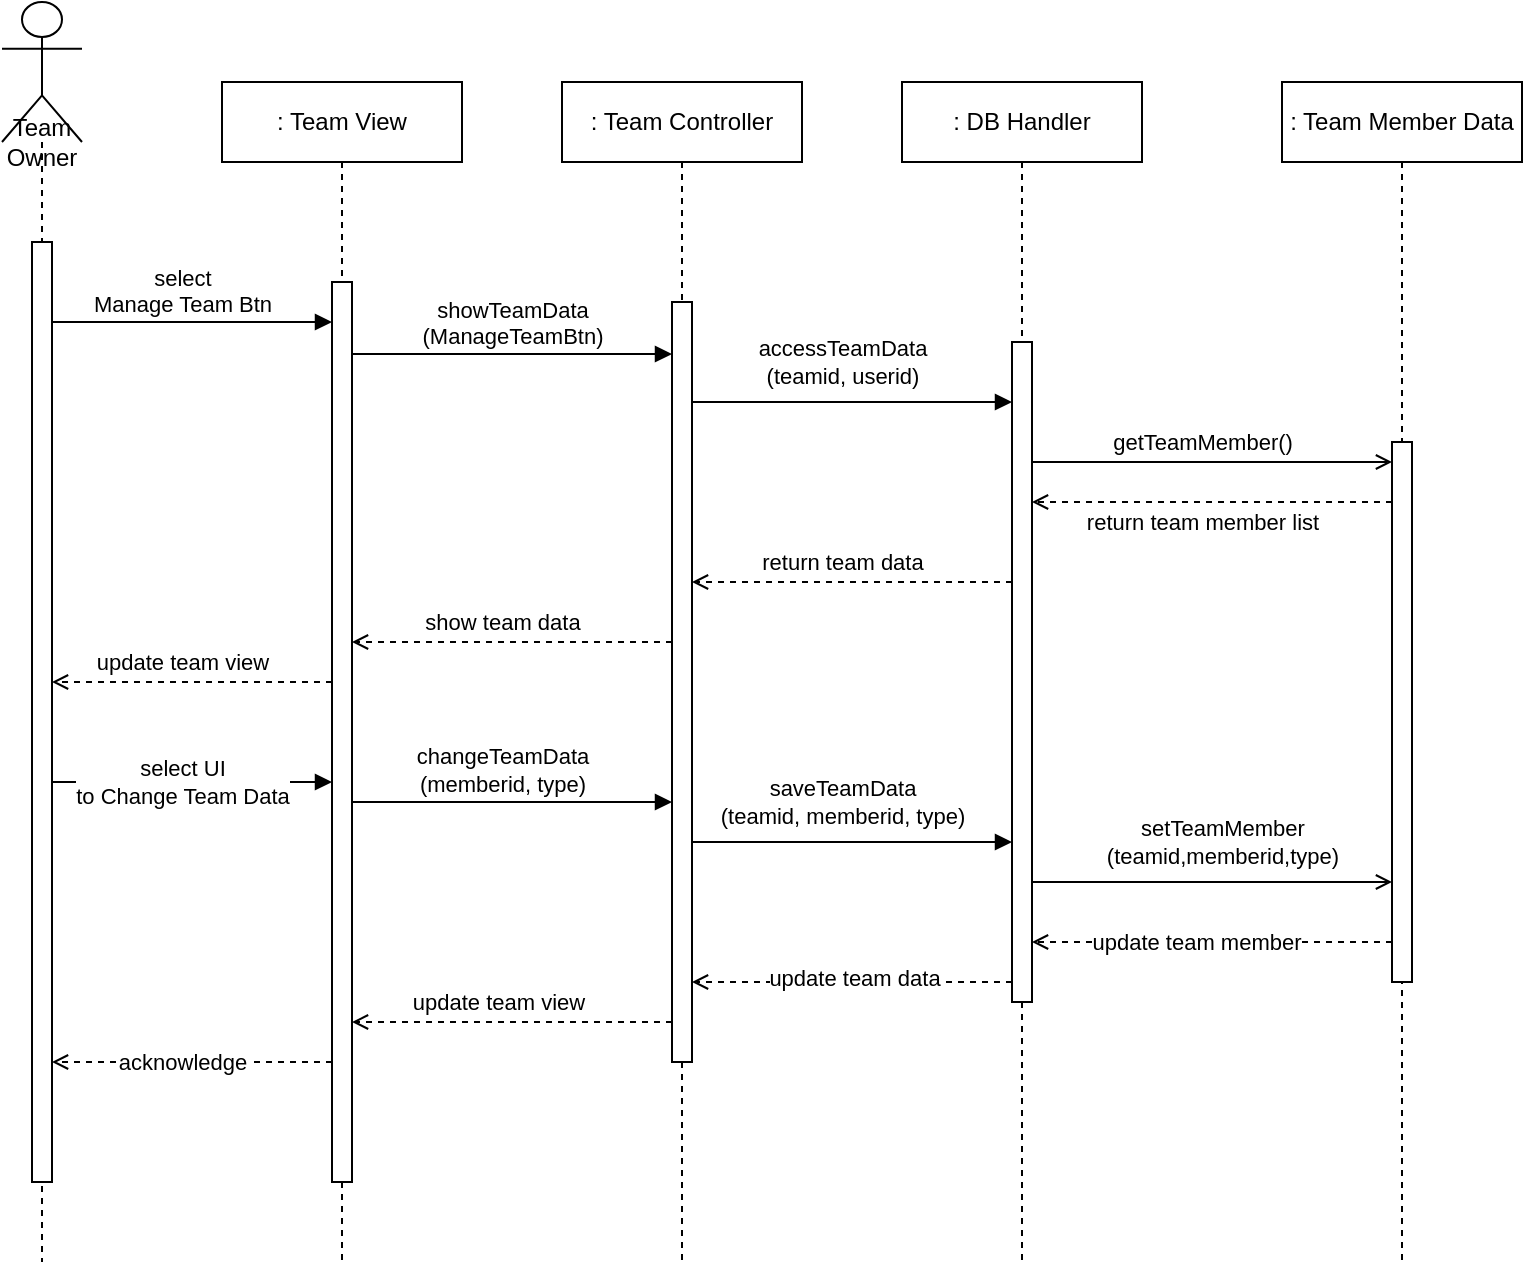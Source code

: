 <mxfile version="14.7.6" type="github"><diagram id="KoOCsL7IerZmDVaIZsQJ" name="Page-1"><mxGraphModel dx="1298" dy="834" grid="1" gridSize="10" guides="1" tooltips="1" connect="1" arrows="1" fold="1" page="1" pageScale="1" pageWidth="827" pageHeight="1169" math="0" shadow="0"><root><mxCell id="0"/><mxCell id="1" parent="0"/><mxCell id="SIA6TbX_IePgMJy5oAV3-4" value=": Team View" style="shape=umlLifeline;perimeter=lifelinePerimeter;whiteSpace=wrap;html=1;container=1;collapsible=0;recursiveResize=0;outlineConnect=0;" parent="1" vertex="1"><mxGeometry x="200" y="100" width="120" height="590" as="geometry"/></mxCell><mxCell id="SIA6TbX_IePgMJy5oAV3-5" value="" style="html=1;points=[];perimeter=orthogonalPerimeter;" parent="SIA6TbX_IePgMJy5oAV3-4" vertex="1"><mxGeometry x="55" y="100" width="10" height="450" as="geometry"/></mxCell><mxCell id="SIA6TbX_IePgMJy5oAV3-6" value=": Team Controller" style="shape=umlLifeline;perimeter=lifelinePerimeter;whiteSpace=wrap;html=1;container=1;collapsible=0;recursiveResize=0;outlineConnect=0;" parent="1" vertex="1"><mxGeometry x="370" y="100" width="120" height="590" as="geometry"/></mxCell><mxCell id="SIA6TbX_IePgMJy5oAV3-10" value=": Team Member Data" style="shape=umlLifeline;perimeter=lifelinePerimeter;whiteSpace=wrap;html=1;container=1;collapsible=0;recursiveResize=0;outlineConnect=0;" parent="1" vertex="1"><mxGeometry x="730" y="100" width="120" height="590" as="geometry"/></mxCell><mxCell id="SIA6TbX_IePgMJy5oAV3-12" value=": DB Handler" style="shape=umlLifeline;perimeter=lifelinePerimeter;whiteSpace=wrap;html=1;container=1;collapsible=0;recursiveResize=0;outlineConnect=0;" parent="1" vertex="1"><mxGeometry x="540" y="100" width="120" height="590" as="geometry"/></mxCell><mxCell id="SIA6TbX_IePgMJy5oAV3-13" value="" style="shape=umlLifeline;participant=umlActor;perimeter=lifelinePerimeter;whiteSpace=wrap;html=1;container=1;collapsible=0;recursiveResize=0;verticalAlign=top;spacingTop=36;outlineConnect=0;size=70;" parent="1" vertex="1"><mxGeometry x="90" y="60" width="40" height="630" as="geometry"/></mxCell><mxCell id="SIA6TbX_IePgMJy5oAV3-14" value="" style="html=1;points=[];perimeter=orthogonalPerimeter;" parent="SIA6TbX_IePgMJy5oAV3-13" vertex="1"><mxGeometry x="15" y="120" width="10" height="470" as="geometry"/></mxCell><mxCell id="SIA6TbX_IePgMJy5oAV3-15" value="Team&lt;br&gt;Owner" style="text;html=1;strokeColor=none;fillColor=none;align=center;verticalAlign=middle;whiteSpace=wrap;rounded=0;" parent="SIA6TbX_IePgMJy5oAV3-13" vertex="1"><mxGeometry y="60" width="40" height="20" as="geometry"/></mxCell><mxCell id="SIA6TbX_IePgMJy5oAV3-16" value="select&lt;br&gt;Manage Team Btn&lt;br&gt;&lt;div&gt;&lt;/div&gt;" style="html=1;verticalAlign=bottom;endArrow=block;rounded=0;edgeStyle=orthogonalEdgeStyle;endFill=1;align=center;" parent="1" source="SIA6TbX_IePgMJy5oAV3-14" target="SIA6TbX_IePgMJy5oAV3-5" edge="1"><mxGeometry x="-0.071" width="80" relative="1" as="geometry"><mxPoint x="115.0" y="243" as="sourcePoint"/><mxPoint x="220" y="260" as="targetPoint"/><Array as="points"><mxPoint x="140" y="220"/><mxPoint x="140" y="220"/></Array><mxPoint as="offset"/></mxGeometry></mxCell><mxCell id="uCHtYthcjUW0IdeamV3n-2" value="" style="edgeStyle=orthogonalEdgeStyle;rounded=0;orthogonalLoop=1;jettySize=auto;html=1;endArrow=block;endFill=1;" parent="1" source="SIA6TbX_IePgMJy5oAV3-28" target="uCHtYthcjUW0IdeamV3n-1" edge="1"><mxGeometry relative="1" as="geometry"><mxPoint x="570" y="280" as="targetPoint"/><Array as="points"><mxPoint x="550" y="260"/><mxPoint x="550" y="260"/></Array></mxGeometry></mxCell><mxCell id="uCHtYthcjUW0IdeamV3n-24" value="accessTeamData&lt;br&gt;(teamid, userid)" style="edgeLabel;html=1;align=center;verticalAlign=middle;resizable=0;points=[];" parent="uCHtYthcjUW0IdeamV3n-2" vertex="1" connectable="0"><mxGeometry x="-0.237" y="-1" relative="1" as="geometry"><mxPoint x="14" y="-21" as="offset"/></mxGeometry></mxCell><mxCell id="uCHtYthcjUW0IdeamV3n-11" style="edgeStyle=orthogonalEdgeStyle;rounded=0;orthogonalLoop=1;jettySize=auto;html=1;dashed=1;endArrow=open;endFill=0;" parent="1" source="SIA6TbX_IePgMJy5oAV3-28" target="SIA6TbX_IePgMJy5oAV3-5" edge="1"><mxGeometry relative="1" as="geometry"><Array as="points"><mxPoint x="360" y="380"/><mxPoint x="360" y="380"/></Array></mxGeometry></mxCell><mxCell id="uCHtYthcjUW0IdeamV3n-30" value="show team data" style="edgeLabel;html=1;align=center;verticalAlign=middle;resizable=0;points=[];" parent="uCHtYthcjUW0IdeamV3n-11" vertex="1" connectable="0"><mxGeometry x="0.125" y="-2" relative="1" as="geometry"><mxPoint x="5" y="-8" as="offset"/></mxGeometry></mxCell><mxCell id="uCHtYthcjUW0IdeamV3n-15" style="edgeStyle=orthogonalEdgeStyle;rounded=0;orthogonalLoop=1;jettySize=auto;html=1;endArrow=block;endFill=1;" parent="1" source="SIA6TbX_IePgMJy5oAV3-28" target="uCHtYthcjUW0IdeamV3n-1" edge="1"><mxGeometry relative="1" as="geometry"><Array as="points"><mxPoint x="550" y="480"/><mxPoint x="550" y="480"/></Array></mxGeometry></mxCell><mxCell id="uCHtYthcjUW0IdeamV3n-34" value="saveTeamData&lt;br&gt;(teamid, memberid, type)" style="edgeLabel;html=1;align=center;verticalAlign=middle;resizable=0;points=[];" parent="uCHtYthcjUW0IdeamV3n-15" vertex="1" connectable="0"><mxGeometry y="2" relative="1" as="geometry"><mxPoint x="-5" y="-18" as="offset"/></mxGeometry></mxCell><mxCell id="uCHtYthcjUW0IdeamV3n-41" style="edgeStyle=orthogonalEdgeStyle;rounded=0;orthogonalLoop=1;jettySize=auto;html=1;dashed=1;endArrow=open;endFill=0;" parent="1" source="SIA6TbX_IePgMJy5oAV3-28" target="SIA6TbX_IePgMJy5oAV3-5" edge="1"><mxGeometry relative="1" as="geometry"><Array as="points"><mxPoint x="340" y="570"/><mxPoint x="340" y="570"/></Array></mxGeometry></mxCell><mxCell id="uCHtYthcjUW0IdeamV3n-42" value="update team view" style="edgeLabel;html=1;align=center;verticalAlign=middle;resizable=0;points=[];" parent="uCHtYthcjUW0IdeamV3n-41" vertex="1" connectable="0"><mxGeometry x="0.087" y="2" relative="1" as="geometry"><mxPoint y="-12" as="offset"/></mxGeometry></mxCell><mxCell id="SIA6TbX_IePgMJy5oAV3-28" value="" style="html=1;points=[];perimeter=orthogonalPerimeter;" parent="1" vertex="1"><mxGeometry x="425" y="210" width="10" height="380" as="geometry"/></mxCell><mxCell id="SIA6TbX_IePgMJy5oAV3-32" value="showTeamData&lt;br&gt;(ManageTeamBtn)" style="html=1;verticalAlign=bottom;endArrow=block;endFill=1;" parent="1" edge="1"><mxGeometry width="80" relative="1" as="geometry"><mxPoint x="265" y="236" as="sourcePoint"/><mxPoint x="425" y="236" as="targetPoint"/><Array as="points"><mxPoint x="290" y="236"/></Array></mxGeometry></mxCell><mxCell id="uCHtYthcjUW0IdeamV3n-10" style="edgeStyle=orthogonalEdgeStyle;rounded=0;orthogonalLoop=1;jettySize=auto;html=1;dashed=1;endArrow=open;endFill=0;" parent="1" source="uCHtYthcjUW0IdeamV3n-1" target="SIA6TbX_IePgMJy5oAV3-28" edge="1"><mxGeometry relative="1" as="geometry"><Array as="points"><mxPoint x="510" y="350"/><mxPoint x="510" y="350"/></Array></mxGeometry></mxCell><mxCell id="uCHtYthcjUW0IdeamV3n-29" value="return team data" style="edgeLabel;html=1;align=center;verticalAlign=middle;resizable=0;points=[];" parent="uCHtYthcjUW0IdeamV3n-10" vertex="1" connectable="0"><mxGeometry x="0.062" y="3" relative="1" as="geometry"><mxPoint y="-13" as="offset"/></mxGeometry></mxCell><mxCell id="uCHtYthcjUW0IdeamV3n-22" style="edgeStyle=orthogonalEdgeStyle;rounded=0;orthogonalLoop=1;jettySize=auto;html=1;dashed=1;endArrow=open;endFill=0;" parent="1" source="uCHtYthcjUW0IdeamV3n-1" target="SIA6TbX_IePgMJy5oAV3-28" edge="1"><mxGeometry relative="1" as="geometry"><Array as="points"><mxPoint x="470" y="550"/><mxPoint x="470" y="550"/></Array></mxGeometry></mxCell><mxCell id="uCHtYthcjUW0IdeamV3n-40" value="update team data" style="edgeLabel;html=1;align=center;verticalAlign=middle;resizable=0;points=[];" parent="uCHtYthcjUW0IdeamV3n-22" vertex="1" connectable="0"><mxGeometry x="-0.013" y="-2" relative="1" as="geometry"><mxPoint as="offset"/></mxGeometry></mxCell><mxCell id="uCHtYthcjUW0IdeamV3n-37" style="edgeStyle=orthogonalEdgeStyle;rounded=0;orthogonalLoop=1;jettySize=auto;html=1;endArrow=open;endFill=0;" parent="1" source="uCHtYthcjUW0IdeamV3n-1" target="uCHtYthcjUW0IdeamV3n-5" edge="1"><mxGeometry relative="1" as="geometry"><Array as="points"><mxPoint x="700" y="500"/><mxPoint x="700" y="500"/></Array></mxGeometry></mxCell><mxCell id="uCHtYthcjUW0IdeamV3n-45" value="setTeamMember&lt;br&gt;(teamid,memberid,type)" style="edgeLabel;html=1;align=center;verticalAlign=middle;resizable=0;points=[];" parent="uCHtYthcjUW0IdeamV3n-37" vertex="1" connectable="0"><mxGeometry x="-0.167" y="4" relative="1" as="geometry"><mxPoint x="20" y="-16" as="offset"/></mxGeometry></mxCell><mxCell id="uCHtYthcjUW0IdeamV3n-1" value="" style="html=1;points=[];perimeter=orthogonalPerimeter;" parent="1" vertex="1"><mxGeometry x="595" y="230" width="10" height="330" as="geometry"/></mxCell><mxCell id="uCHtYthcjUW0IdeamV3n-8" style="edgeStyle=orthogonalEdgeStyle;rounded=0;orthogonalLoop=1;jettySize=auto;html=1;endArrow=open;endFill=0;" parent="1" source="uCHtYthcjUW0IdeamV3n-1" target="uCHtYthcjUW0IdeamV3n-5" edge="1"><mxGeometry relative="1" as="geometry"><mxPoint x="765" y="290" as="sourcePoint"/><Array as="points"><mxPoint x="700" y="290"/><mxPoint x="700" y="290"/></Array></mxGeometry></mxCell><mxCell id="uCHtYthcjUW0IdeamV3n-26" value="getTeamMember()" style="edgeLabel;html=1;align=center;verticalAlign=middle;resizable=0;points=[];" parent="uCHtYthcjUW0IdeamV3n-8" vertex="1" connectable="0"><mxGeometry x="-0.167" y="4" relative="1" as="geometry"><mxPoint x="10" y="-6" as="offset"/></mxGeometry></mxCell><mxCell id="uCHtYthcjUW0IdeamV3n-9" style="edgeStyle=orthogonalEdgeStyle;rounded=0;orthogonalLoop=1;jettySize=auto;html=1;dashed=1;endArrow=open;endFill=0;" parent="1" source="uCHtYthcjUW0IdeamV3n-5" target="uCHtYthcjUW0IdeamV3n-1" edge="1"><mxGeometry relative="1" as="geometry"><mxPoint x="765" y="310" as="targetPoint"/><Array as="points"><mxPoint x="730" y="310"/><mxPoint x="730" y="310"/></Array></mxGeometry></mxCell><mxCell id="uCHtYthcjUW0IdeamV3n-27" value="return team member list" style="edgeLabel;html=1;align=center;verticalAlign=middle;resizable=0;points=[];" parent="uCHtYthcjUW0IdeamV3n-9" vertex="1" connectable="0"><mxGeometry x="-0.022" relative="1" as="geometry"><mxPoint x="-7" y="10" as="offset"/></mxGeometry></mxCell><mxCell id="uCHtYthcjUW0IdeamV3n-39" value="update team member" style="edgeStyle=orthogonalEdgeStyle;rounded=0;orthogonalLoop=1;jettySize=auto;html=1;dashed=1;endArrow=open;endFill=0;" parent="1" source="uCHtYthcjUW0IdeamV3n-5" target="uCHtYthcjUW0IdeamV3n-1" edge="1"><mxGeometry x="0.088" relative="1" as="geometry"><Array as="points"><mxPoint x="740" y="530"/><mxPoint x="740" y="530"/></Array><mxPoint as="offset"/></mxGeometry></mxCell><mxCell id="uCHtYthcjUW0IdeamV3n-5" value="" style="html=1;points=[];perimeter=orthogonalPerimeter;" parent="1" vertex="1"><mxGeometry x="785" y="280" width="10" height="270" as="geometry"/></mxCell><mxCell id="uCHtYthcjUW0IdeamV3n-12" style="edgeStyle=orthogonalEdgeStyle;rounded=0;orthogonalLoop=1;jettySize=auto;html=1;dashed=1;endArrow=open;endFill=0;" parent="1" source="SIA6TbX_IePgMJy5oAV3-5" target="SIA6TbX_IePgMJy5oAV3-14" edge="1"><mxGeometry relative="1" as="geometry"><Array as="points"><mxPoint x="170" y="400"/><mxPoint x="170" y="400"/></Array></mxGeometry></mxCell><mxCell id="uCHtYthcjUW0IdeamV3n-31" value="update team view" style="edgeLabel;html=1;align=center;verticalAlign=middle;resizable=0;points=[];" parent="uCHtYthcjUW0IdeamV3n-12" vertex="1" connectable="0"><mxGeometry x="0.186" y="-4" relative="1" as="geometry"><mxPoint x="8" y="-6" as="offset"/></mxGeometry></mxCell><mxCell id="uCHtYthcjUW0IdeamV3n-13" style="edgeStyle=orthogonalEdgeStyle;rounded=0;orthogonalLoop=1;jettySize=auto;html=1;endArrow=block;endFill=1;" parent="1" source="SIA6TbX_IePgMJy5oAV3-14" target="SIA6TbX_IePgMJy5oAV3-5" edge="1"><mxGeometry relative="1" as="geometry"><Array as="points"><mxPoint x="210" y="450"/><mxPoint x="210" y="450"/></Array></mxGeometry></mxCell><mxCell id="uCHtYthcjUW0IdeamV3n-32" value="select UI&lt;br&gt;to Change Team Data" style="edgeLabel;html=1;align=center;verticalAlign=middle;resizable=0;points=[];" parent="uCHtYthcjUW0IdeamV3n-13" vertex="1" connectable="0"><mxGeometry x="-0.143" relative="1" as="geometry"><mxPoint x="5" as="offset"/></mxGeometry></mxCell><mxCell id="uCHtYthcjUW0IdeamV3n-14" style="edgeStyle=orthogonalEdgeStyle;rounded=0;orthogonalLoop=1;jettySize=auto;html=1;endArrow=block;endFill=1;" parent="1" source="SIA6TbX_IePgMJy5oAV3-5" target="SIA6TbX_IePgMJy5oAV3-28" edge="1"><mxGeometry relative="1" as="geometry"><mxPoint x="360" y="480" as="targetPoint"/><Array as="points"><mxPoint x="340" y="460"/><mxPoint x="340" y="460"/></Array></mxGeometry></mxCell><mxCell id="uCHtYthcjUW0IdeamV3n-33" value="changeTeamData&lt;br&gt;(memberid, type)" style="edgeLabel;html=1;align=center;verticalAlign=middle;resizable=0;points=[];" parent="uCHtYthcjUW0IdeamV3n-14" vertex="1" connectable="0"><mxGeometry x="-0.025" relative="1" as="geometry"><mxPoint x="-3" y="-16" as="offset"/></mxGeometry></mxCell><mxCell id="uCHtYthcjUW0IdeamV3n-23" value="acknowledge" style="edgeStyle=orthogonalEdgeStyle;rounded=0;orthogonalLoop=1;jettySize=auto;html=1;dashed=1;endArrow=open;endFill=0;" parent="1" source="SIA6TbX_IePgMJy5oAV3-5" target="SIA6TbX_IePgMJy5oAV3-14" edge="1"><mxGeometry x="0.071" relative="1" as="geometry"><Array as="points"><mxPoint x="190" y="590"/><mxPoint x="190" y="590"/></Array><mxPoint as="offset"/></mxGeometry></mxCell></root></mxGraphModel></diagram></mxfile>
